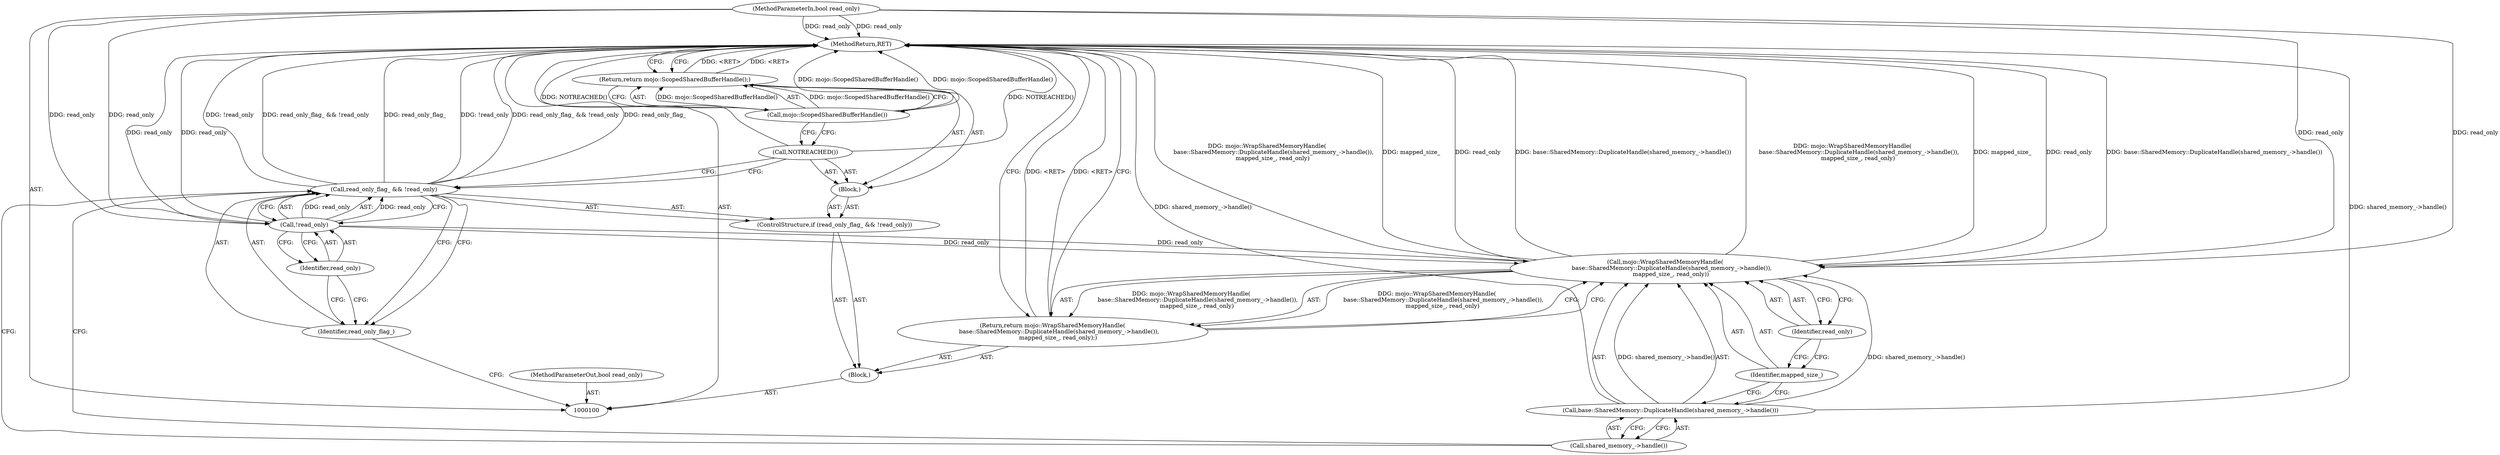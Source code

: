 digraph "1_Chrome_673ce95d481ea9368c4d4d43ac756ba1d6d9e608_18" {
"1000118" [label="(MethodReturn,RET)"];
"1000101" [label="(MethodParameterIn,bool read_only)"];
"1000152" [label="(MethodParameterOut,bool read_only)"];
"1000102" [label="(Block,)"];
"1000103" [label="(ControlStructure,if (read_only_flag_ && !read_only))"];
"1000106" [label="(Call,!read_only)"];
"1000107" [label="(Identifier,read_only)"];
"1000108" [label="(Block,)"];
"1000104" [label="(Call,read_only_flag_ && !read_only)"];
"1000105" [label="(Identifier,read_only_flag_)"];
"1000109" [label="(Call,NOTREACHED())"];
"1000111" [label="(Call,mojo::ScopedSharedBufferHandle())"];
"1000110" [label="(Return,return mojo::ScopedSharedBufferHandle();)"];
"1000113" [label="(Call,mojo::WrapSharedMemoryHandle(\n       base::SharedMemory::DuplicateHandle(shared_memory_->handle()),\n      mapped_size_, read_only))"];
"1000112" [label="(Return,return mojo::WrapSharedMemoryHandle(\n       base::SharedMemory::DuplicateHandle(shared_memory_->handle()),\n      mapped_size_, read_only);)"];
"1000115" [label="(Call,shared_memory_->handle())"];
"1000114" [label="(Call,base::SharedMemory::DuplicateHandle(shared_memory_->handle()))"];
"1000117" [label="(Identifier,read_only)"];
"1000116" [label="(Identifier,mapped_size_)"];
"1000118" -> "1000100"  [label="AST: "];
"1000118" -> "1000110"  [label="CFG: "];
"1000118" -> "1000112"  [label="CFG: "];
"1000113" -> "1000118"  [label="DDG: read_only"];
"1000113" -> "1000118"  [label="DDG: base::SharedMemory::DuplicateHandle(shared_memory_->handle())"];
"1000113" -> "1000118"  [label="DDG: mojo::WrapSharedMemoryHandle(\n       base::SharedMemory::DuplicateHandle(shared_memory_->handle()),\n      mapped_size_, read_only)"];
"1000113" -> "1000118"  [label="DDG: mapped_size_"];
"1000106" -> "1000118"  [label="DDG: read_only"];
"1000104" -> "1000118"  [label="DDG: read_only_flag_ && !read_only"];
"1000104" -> "1000118"  [label="DDG: read_only_flag_"];
"1000104" -> "1000118"  [label="DDG: !read_only"];
"1000114" -> "1000118"  [label="DDG: shared_memory_->handle()"];
"1000101" -> "1000118"  [label="DDG: read_only"];
"1000111" -> "1000118"  [label="DDG: mojo::ScopedSharedBufferHandle()"];
"1000109" -> "1000118"  [label="DDG: NOTREACHED()"];
"1000112" -> "1000118"  [label="DDG: <RET>"];
"1000110" -> "1000118"  [label="DDG: <RET>"];
"1000101" -> "1000100"  [label="AST: "];
"1000101" -> "1000118"  [label="DDG: read_only"];
"1000101" -> "1000106"  [label="DDG: read_only"];
"1000101" -> "1000113"  [label="DDG: read_only"];
"1000152" -> "1000100"  [label="AST: "];
"1000102" -> "1000100"  [label="AST: "];
"1000103" -> "1000102"  [label="AST: "];
"1000112" -> "1000102"  [label="AST: "];
"1000103" -> "1000102"  [label="AST: "];
"1000104" -> "1000103"  [label="AST: "];
"1000108" -> "1000103"  [label="AST: "];
"1000106" -> "1000104"  [label="AST: "];
"1000106" -> "1000107"  [label="CFG: "];
"1000107" -> "1000106"  [label="AST: "];
"1000104" -> "1000106"  [label="CFG: "];
"1000106" -> "1000118"  [label="DDG: read_only"];
"1000106" -> "1000104"  [label="DDG: read_only"];
"1000101" -> "1000106"  [label="DDG: read_only"];
"1000106" -> "1000113"  [label="DDG: read_only"];
"1000107" -> "1000106"  [label="AST: "];
"1000107" -> "1000105"  [label="CFG: "];
"1000106" -> "1000107"  [label="CFG: "];
"1000108" -> "1000103"  [label="AST: "];
"1000109" -> "1000108"  [label="AST: "];
"1000110" -> "1000108"  [label="AST: "];
"1000104" -> "1000103"  [label="AST: "];
"1000104" -> "1000105"  [label="CFG: "];
"1000104" -> "1000106"  [label="CFG: "];
"1000105" -> "1000104"  [label="AST: "];
"1000106" -> "1000104"  [label="AST: "];
"1000109" -> "1000104"  [label="CFG: "];
"1000115" -> "1000104"  [label="CFG: "];
"1000104" -> "1000118"  [label="DDG: read_only_flag_ && !read_only"];
"1000104" -> "1000118"  [label="DDG: read_only_flag_"];
"1000104" -> "1000118"  [label="DDG: !read_only"];
"1000106" -> "1000104"  [label="DDG: read_only"];
"1000105" -> "1000104"  [label="AST: "];
"1000105" -> "1000100"  [label="CFG: "];
"1000107" -> "1000105"  [label="CFG: "];
"1000104" -> "1000105"  [label="CFG: "];
"1000109" -> "1000108"  [label="AST: "];
"1000109" -> "1000104"  [label="CFG: "];
"1000111" -> "1000109"  [label="CFG: "];
"1000109" -> "1000118"  [label="DDG: NOTREACHED()"];
"1000111" -> "1000110"  [label="AST: "];
"1000111" -> "1000109"  [label="CFG: "];
"1000110" -> "1000111"  [label="CFG: "];
"1000111" -> "1000118"  [label="DDG: mojo::ScopedSharedBufferHandle()"];
"1000111" -> "1000110"  [label="DDG: mojo::ScopedSharedBufferHandle()"];
"1000110" -> "1000108"  [label="AST: "];
"1000110" -> "1000111"  [label="CFG: "];
"1000111" -> "1000110"  [label="AST: "];
"1000118" -> "1000110"  [label="CFG: "];
"1000110" -> "1000118"  [label="DDG: <RET>"];
"1000111" -> "1000110"  [label="DDG: mojo::ScopedSharedBufferHandle()"];
"1000113" -> "1000112"  [label="AST: "];
"1000113" -> "1000117"  [label="CFG: "];
"1000114" -> "1000113"  [label="AST: "];
"1000116" -> "1000113"  [label="AST: "];
"1000117" -> "1000113"  [label="AST: "];
"1000112" -> "1000113"  [label="CFG: "];
"1000113" -> "1000118"  [label="DDG: read_only"];
"1000113" -> "1000118"  [label="DDG: base::SharedMemory::DuplicateHandle(shared_memory_->handle())"];
"1000113" -> "1000118"  [label="DDG: mojo::WrapSharedMemoryHandle(\n       base::SharedMemory::DuplicateHandle(shared_memory_->handle()),\n      mapped_size_, read_only)"];
"1000113" -> "1000118"  [label="DDG: mapped_size_"];
"1000113" -> "1000112"  [label="DDG: mojo::WrapSharedMemoryHandle(\n       base::SharedMemory::DuplicateHandle(shared_memory_->handle()),\n      mapped_size_, read_only)"];
"1000114" -> "1000113"  [label="DDG: shared_memory_->handle()"];
"1000106" -> "1000113"  [label="DDG: read_only"];
"1000101" -> "1000113"  [label="DDG: read_only"];
"1000112" -> "1000102"  [label="AST: "];
"1000112" -> "1000113"  [label="CFG: "];
"1000113" -> "1000112"  [label="AST: "];
"1000118" -> "1000112"  [label="CFG: "];
"1000112" -> "1000118"  [label="DDG: <RET>"];
"1000113" -> "1000112"  [label="DDG: mojo::WrapSharedMemoryHandle(\n       base::SharedMemory::DuplicateHandle(shared_memory_->handle()),\n      mapped_size_, read_only)"];
"1000115" -> "1000114"  [label="AST: "];
"1000115" -> "1000104"  [label="CFG: "];
"1000114" -> "1000115"  [label="CFG: "];
"1000114" -> "1000113"  [label="AST: "];
"1000114" -> "1000115"  [label="CFG: "];
"1000115" -> "1000114"  [label="AST: "];
"1000116" -> "1000114"  [label="CFG: "];
"1000114" -> "1000118"  [label="DDG: shared_memory_->handle()"];
"1000114" -> "1000113"  [label="DDG: shared_memory_->handle()"];
"1000117" -> "1000113"  [label="AST: "];
"1000117" -> "1000116"  [label="CFG: "];
"1000113" -> "1000117"  [label="CFG: "];
"1000116" -> "1000113"  [label="AST: "];
"1000116" -> "1000114"  [label="CFG: "];
"1000117" -> "1000116"  [label="CFG: "];
}
